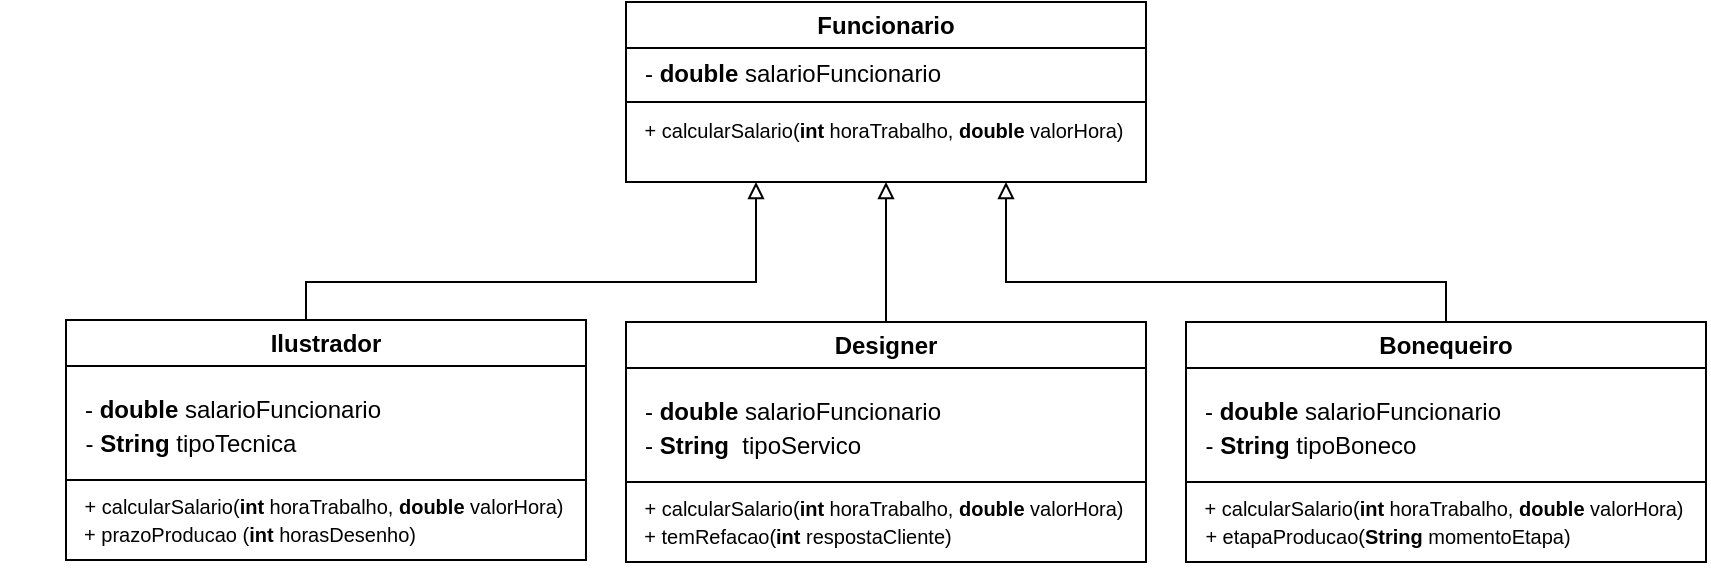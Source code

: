<mxfile version="21.3.8" type="github">
  <diagram name="Page-1" id="amD26r334wEbGytj5Wk8">
    <mxGraphModel dx="2415" dy="924" grid="1" gridSize="10" guides="1" tooltips="1" connect="1" arrows="1" fold="1" page="1" pageScale="1" pageWidth="827" pageHeight="1169" math="0" shadow="0">
      <root>
        <mxCell id="0" />
        <mxCell id="1" parent="0" />
        <mxCell id="VxeRzngZ1aJFGD_8U0d8-2" value="Funcionario" style="swimlane;whiteSpace=wrap;html=1;" vertex="1" parent="1">
          <mxGeometry x="280" y="110" width="260" height="90" as="geometry" />
        </mxCell>
        <mxCell id="VxeRzngZ1aJFGD_8U0d8-8" value="- &lt;b&gt;double&lt;/b&gt; salarioFuncionario" style="text;strokeColor=none;align=center;fillColor=none;html=1;verticalAlign=middle;whiteSpace=wrap;rounded=0;" vertex="1" parent="VxeRzngZ1aJFGD_8U0d8-2">
          <mxGeometry x="2" y="21" width="163" height="30" as="geometry" />
        </mxCell>
        <mxCell id="VxeRzngZ1aJFGD_8U0d8-9" value="&lt;font style=&quot;font-size: 10px;&quot;&gt;+ calcularSalario(&lt;b&gt;int&lt;/b&gt; horaTrabalho, &lt;b&gt;double&lt;/b&gt; valorHora)&lt;/font&gt;" style="text;strokeColor=none;align=center;fillColor=none;html=1;verticalAlign=middle;whiteSpace=wrap;rounded=0;" vertex="1" parent="VxeRzngZ1aJFGD_8U0d8-2">
          <mxGeometry x="4" y="49" width="250" height="30" as="geometry" />
        </mxCell>
        <mxCell id="VxeRzngZ1aJFGD_8U0d8-21" value="" style="endArrow=none;html=1;rounded=0;exitX=0;exitY=0.5;exitDx=0;exitDy=0;" edge="1" parent="1">
          <mxGeometry width="50" height="50" relative="1" as="geometry">
            <mxPoint x="280" y="160" as="sourcePoint" />
            <mxPoint x="540" y="160" as="targetPoint" />
          </mxGeometry>
        </mxCell>
        <mxCell id="VxeRzngZ1aJFGD_8U0d8-22" value="Ilustrador" style="swimlane;whiteSpace=wrap;html=1;" vertex="1" parent="1">
          <mxGeometry y="269" width="260" height="120" as="geometry" />
        </mxCell>
        <mxCell id="VxeRzngZ1aJFGD_8U0d8-23" value="- &lt;b&gt;double&lt;/b&gt; salarioFuncionario" style="text;strokeColor=none;align=center;fillColor=none;html=1;verticalAlign=middle;whiteSpace=wrap;rounded=0;" vertex="1" parent="VxeRzngZ1aJFGD_8U0d8-22">
          <mxGeometry x="2" y="30" width="163" height="30" as="geometry" />
        </mxCell>
        <mxCell id="VxeRzngZ1aJFGD_8U0d8-24" value="&lt;font style=&quot;font-size: 10px;&quot;&gt;+ calcularSalario(&lt;b&gt;int&lt;/b&gt; horaTrabalho, &lt;b&gt;double&lt;/b&gt; valorHora)&lt;/font&gt;" style="text;strokeColor=none;align=center;fillColor=none;html=1;verticalAlign=middle;whiteSpace=wrap;rounded=0;" vertex="1" parent="VxeRzngZ1aJFGD_8U0d8-22">
          <mxGeometry x="4" y="78" width="250" height="30" as="geometry" />
        </mxCell>
        <mxCell id="VxeRzngZ1aJFGD_8U0d8-25" value="" style="endArrow=none;html=1;rounded=0;exitX=0;exitY=0.5;exitDx=0;exitDy=0;" edge="1" parent="1">
          <mxGeometry width="50" height="50" relative="1" as="geometry">
            <mxPoint y="349" as="sourcePoint" />
            <mxPoint x="260" y="349" as="targetPoint" />
          </mxGeometry>
        </mxCell>
        <mxCell id="VxeRzngZ1aJFGD_8U0d8-26" value="Designer" style="swimlane;whiteSpace=wrap;html=1;" vertex="1" parent="1">
          <mxGeometry x="280" y="270" width="260" height="120" as="geometry" />
        </mxCell>
        <mxCell id="VxeRzngZ1aJFGD_8U0d8-27" value="- &lt;b&gt;double&lt;/b&gt; salarioFuncionario" style="text;strokeColor=none;align=center;fillColor=none;html=1;verticalAlign=middle;whiteSpace=wrap;rounded=0;" vertex="1" parent="VxeRzngZ1aJFGD_8U0d8-26">
          <mxGeometry x="2" y="30" width="163" height="30" as="geometry" />
        </mxCell>
        <mxCell id="VxeRzngZ1aJFGD_8U0d8-28" value="&lt;font style=&quot;font-size: 10px;&quot;&gt;+ calcularSalario(&lt;b&gt;int&lt;/b&gt; horaTrabalho, &lt;b&gt;double&lt;/b&gt; valorHora)&lt;/font&gt;" style="text;strokeColor=none;align=center;fillColor=none;html=1;verticalAlign=middle;whiteSpace=wrap;rounded=0;" vertex="1" parent="VxeRzngZ1aJFGD_8U0d8-26">
          <mxGeometry x="4" y="78" width="250" height="30" as="geometry" />
        </mxCell>
        <mxCell id="VxeRzngZ1aJFGD_8U0d8-29" value="" style="endArrow=none;html=1;rounded=0;exitX=0;exitY=0.5;exitDx=0;exitDy=0;" edge="1" parent="1">
          <mxGeometry width="50" height="50" relative="1" as="geometry">
            <mxPoint x="280" y="350" as="sourcePoint" />
            <mxPoint x="540" y="350" as="targetPoint" />
          </mxGeometry>
        </mxCell>
        <mxCell id="VxeRzngZ1aJFGD_8U0d8-30" value="Bonequeiro" style="swimlane;whiteSpace=wrap;html=1;" vertex="1" parent="1">
          <mxGeometry x="560" y="270" width="260" height="120" as="geometry" />
        </mxCell>
        <mxCell id="VxeRzngZ1aJFGD_8U0d8-31" value="- &lt;b&gt;double&lt;/b&gt; salarioFuncionario" style="text;strokeColor=none;align=center;fillColor=none;html=1;verticalAlign=middle;whiteSpace=wrap;rounded=0;" vertex="1" parent="VxeRzngZ1aJFGD_8U0d8-30">
          <mxGeometry x="2" y="30" width="163" height="30" as="geometry" />
        </mxCell>
        <mxCell id="VxeRzngZ1aJFGD_8U0d8-32" value="&lt;font style=&quot;font-size: 10px;&quot;&gt;+ calcularSalario(&lt;b&gt;int&lt;/b&gt; horaTrabalho, &lt;b&gt;double&lt;/b&gt; valorHora)&lt;/font&gt;" style="text;strokeColor=none;align=center;fillColor=none;html=1;verticalAlign=middle;whiteSpace=wrap;rounded=0;" vertex="1" parent="VxeRzngZ1aJFGD_8U0d8-30">
          <mxGeometry x="4" y="78" width="250" height="30" as="geometry" />
        </mxCell>
        <mxCell id="VxeRzngZ1aJFGD_8U0d8-33" value="" style="endArrow=none;html=1;rounded=0;exitX=0;exitY=0.5;exitDx=0;exitDy=0;" edge="1" parent="1">
          <mxGeometry width="50" height="50" relative="1" as="geometry">
            <mxPoint x="560" y="350" as="sourcePoint" />
            <mxPoint x="820" y="350" as="targetPoint" />
          </mxGeometry>
        </mxCell>
        <mxCell id="VxeRzngZ1aJFGD_8U0d8-35" value="" style="endArrow=block;html=1;rounded=0;entryX=0.5;entryY=1;entryDx=0;entryDy=0;exitX=0.5;exitY=0;exitDx=0;exitDy=0;endFill=0;" edge="1" parent="1" source="VxeRzngZ1aJFGD_8U0d8-26" target="VxeRzngZ1aJFGD_8U0d8-2">
          <mxGeometry width="50" height="50" relative="1" as="geometry">
            <mxPoint x="360" y="290" as="sourcePoint" />
            <mxPoint x="410" y="240" as="targetPoint" />
          </mxGeometry>
        </mxCell>
        <mxCell id="VxeRzngZ1aJFGD_8U0d8-36" value="" style="endArrow=block;html=1;rounded=0;entryX=0.25;entryY=1;entryDx=0;entryDy=0;endFill=0;" edge="1" parent="1" target="VxeRzngZ1aJFGD_8U0d8-2">
          <mxGeometry width="50" height="50" relative="1" as="geometry">
            <mxPoint x="120" y="269" as="sourcePoint" />
            <mxPoint x="170" y="219" as="targetPoint" />
            <Array as="points">
              <mxPoint x="120" y="250" />
              <mxPoint x="345" y="250" />
            </Array>
          </mxGeometry>
        </mxCell>
        <mxCell id="VxeRzngZ1aJFGD_8U0d8-37" value="" style="endArrow=block;html=1;rounded=0;exitX=0.5;exitY=0;exitDx=0;exitDy=0;endFill=0;" edge="1" parent="1" source="VxeRzngZ1aJFGD_8U0d8-30">
          <mxGeometry width="50" height="50" relative="1" as="geometry">
            <mxPoint x="470" y="279" as="sourcePoint" />
            <mxPoint x="470" y="200" as="targetPoint" />
            <Array as="points">
              <mxPoint x="690" y="250" />
              <mxPoint x="590" y="250" />
              <mxPoint x="470" y="250" />
            </Array>
          </mxGeometry>
        </mxCell>
        <mxCell id="VxeRzngZ1aJFGD_8U0d8-38" value="- &lt;b&gt;String&lt;/b&gt;&amp;nbsp;tipoTecnica" style="text;strokeColor=none;align=center;fillColor=none;html=1;verticalAlign=middle;whiteSpace=wrap;rounded=0;" vertex="1" parent="1">
          <mxGeometry x="-19" y="316" width="163" height="30" as="geometry" />
        </mxCell>
        <mxCell id="VxeRzngZ1aJFGD_8U0d8-39" value="- &lt;b&gt;String&amp;nbsp;&lt;/b&gt;&amp;nbsp;tipoServico" style="text;strokeColor=none;align=center;fillColor=none;html=1;verticalAlign=middle;whiteSpace=wrap;rounded=0;" vertex="1" parent="1">
          <mxGeometry x="262" y="317" width="163" height="30" as="geometry" />
        </mxCell>
        <mxCell id="VxeRzngZ1aJFGD_8U0d8-40" value="- &lt;b&gt;String&lt;/b&gt;&amp;nbsp;tipoBoneco" style="text;strokeColor=none;align=center;fillColor=none;html=1;verticalAlign=middle;whiteSpace=wrap;rounded=0;" vertex="1" parent="1">
          <mxGeometry x="541" y="317" width="163" height="30" as="geometry" />
        </mxCell>
        <mxCell id="VxeRzngZ1aJFGD_8U0d8-41" value="&lt;font style=&quot;font-size: 10px;&quot;&gt;+ prazoProducao (&lt;b&gt;int&lt;/b&gt; horasDesenho)&lt;/font&gt;" style="text;strokeColor=none;align=center;fillColor=none;html=1;verticalAlign=middle;whiteSpace=wrap;rounded=0;" vertex="1" parent="1">
          <mxGeometry x="-33" y="361" width="250" height="30" as="geometry" />
        </mxCell>
        <mxCell id="VxeRzngZ1aJFGD_8U0d8-42" value="&lt;font style=&quot;font-size: 10px;&quot;&gt;+ temRefacao(&lt;b&gt;int&lt;/b&gt;&amp;nbsp;respostaCliente)&lt;/font&gt;" style="text;strokeColor=none;align=center;fillColor=none;html=1;verticalAlign=middle;whiteSpace=wrap;rounded=0;" vertex="1" parent="1">
          <mxGeometry x="241" y="362" width="250" height="30" as="geometry" />
        </mxCell>
        <mxCell id="VxeRzngZ1aJFGD_8U0d8-43" value="&lt;font style=&quot;font-size: 10px;&quot;&gt;+ etapaProducao(&lt;b&gt;String&lt;/b&gt;&amp;nbsp;momentoEtapa)&lt;/font&gt;" style="text;strokeColor=none;align=center;fillColor=none;html=1;verticalAlign=middle;whiteSpace=wrap;rounded=0;" vertex="1" parent="1">
          <mxGeometry x="536" y="362" width="250" height="30" as="geometry" />
        </mxCell>
      </root>
    </mxGraphModel>
  </diagram>
</mxfile>
